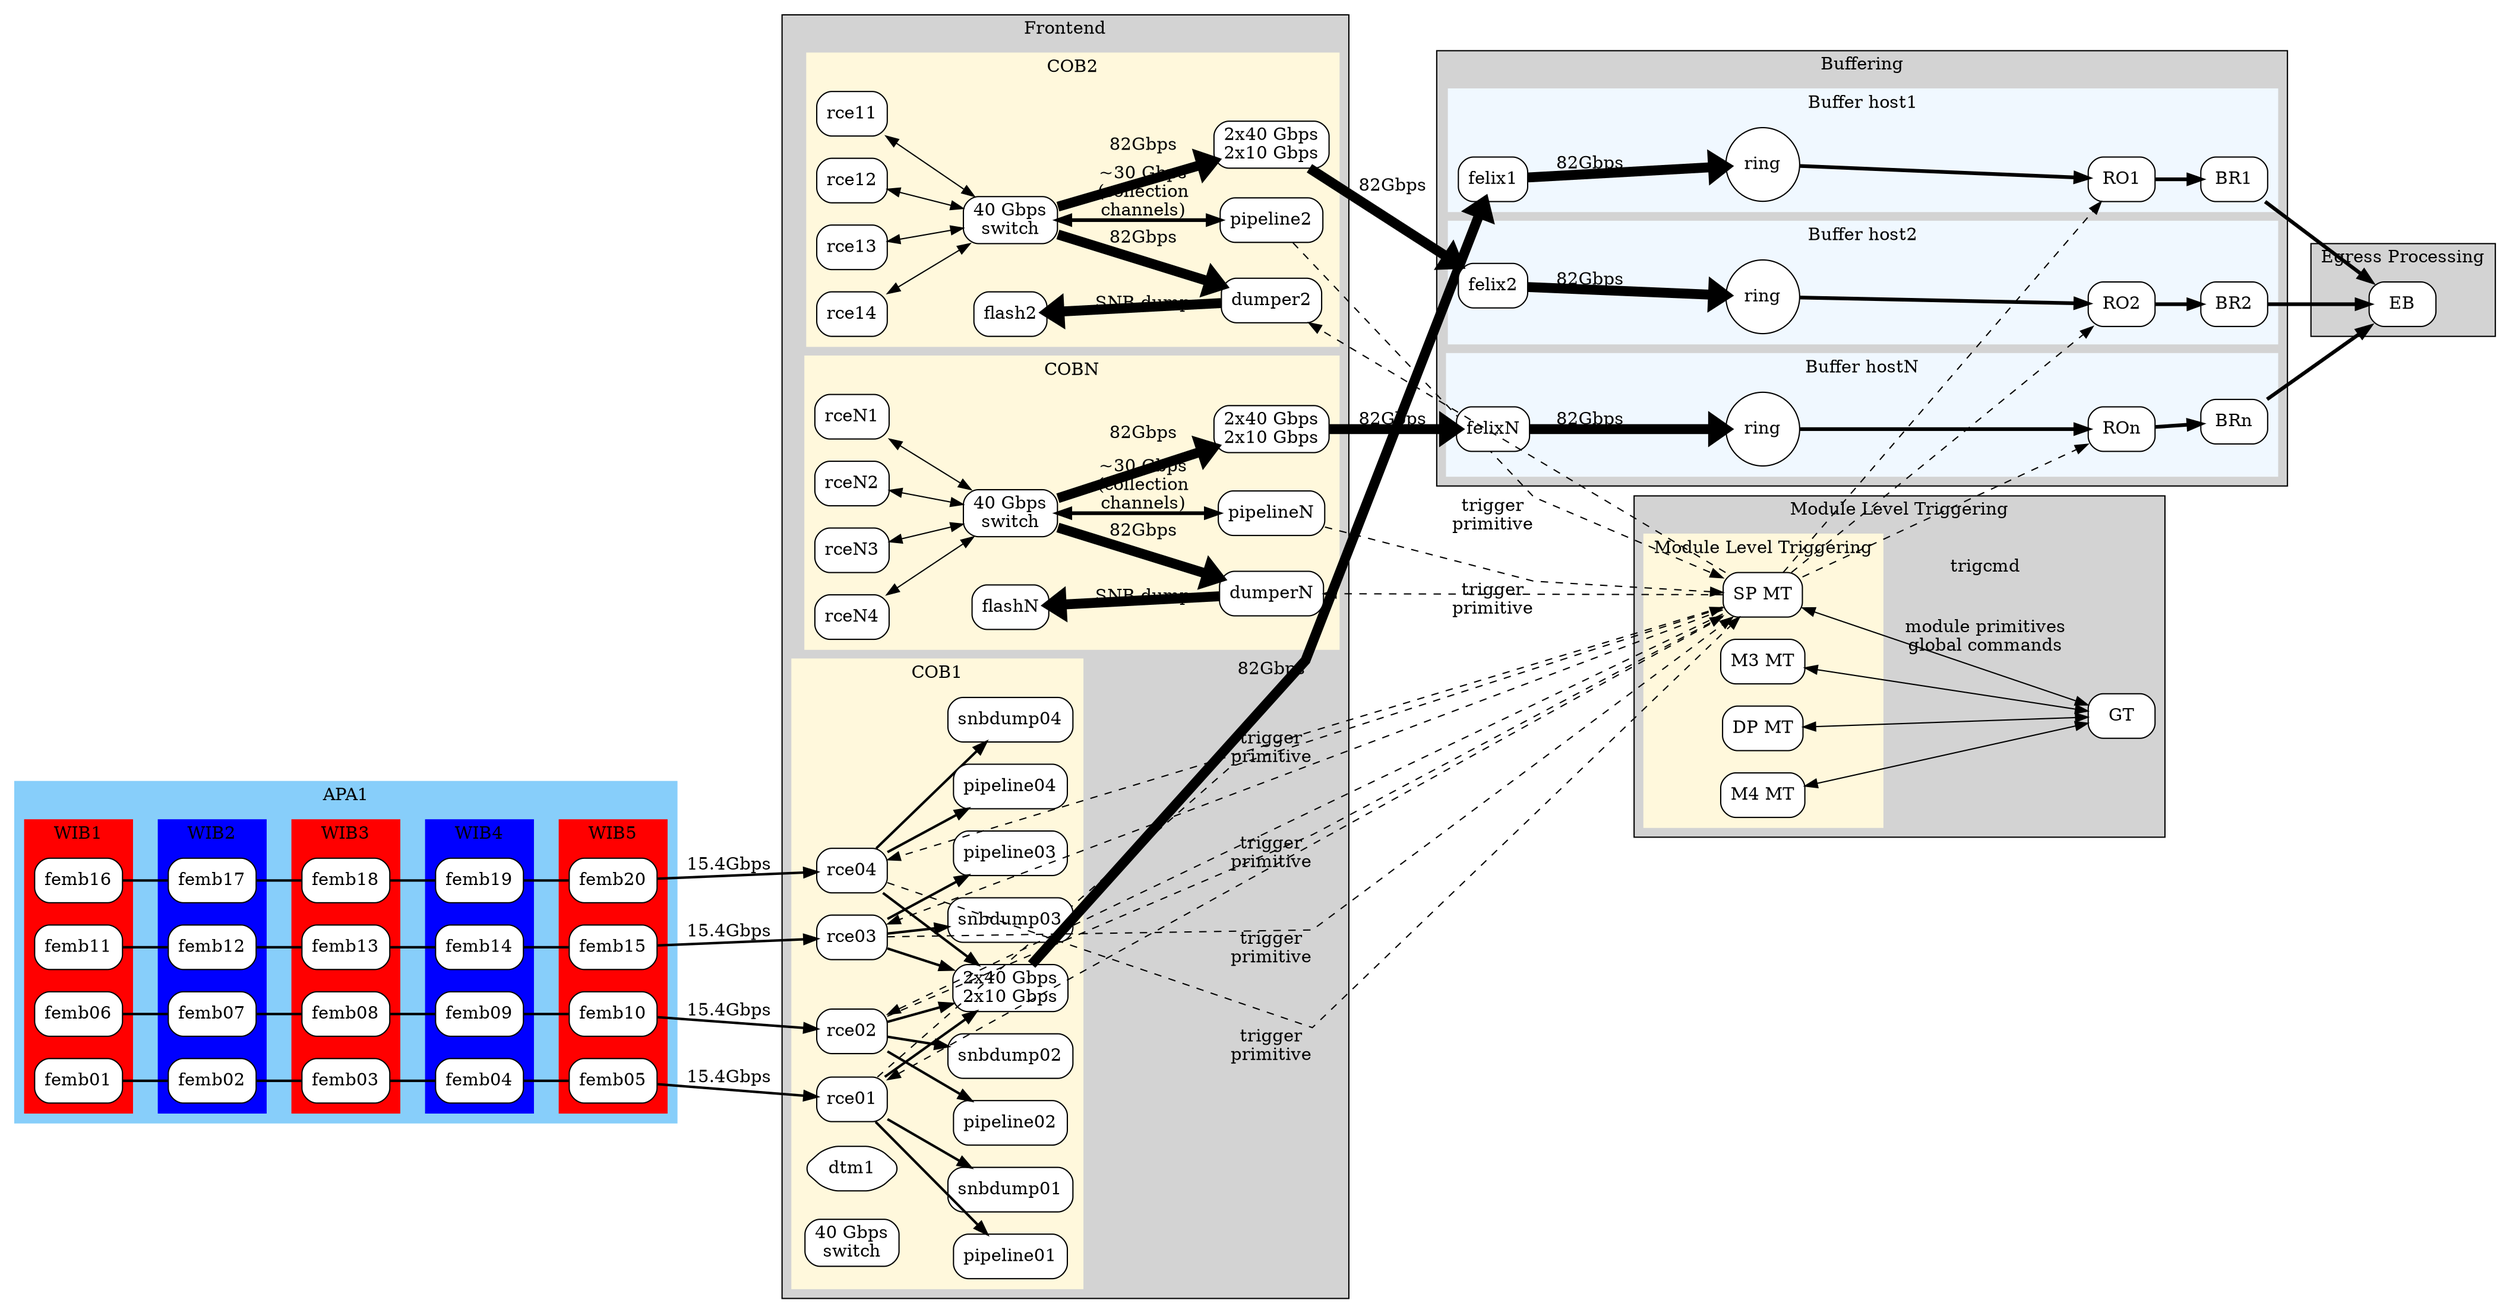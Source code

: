 /*
Make a version of this which is only at the cluster level.
*/

/*
640 channels per RCE
5 FEMB per RCE
4 RCE per COB
1 APA per COB
10 Gbps 
*/
digraph daqhl {
        rankdir=LR;
        node [style="rounded,filled",color=black,shape=box,fillcolor=white];
        graph [style=filled, splines=line];
        //rank = same;

        subgraph cluster_femb {
                label="APA1";
                graph [color=lightskyblue];
                
                subgraph cluster_wib1 {
                        label="WIB1";
                        graph [color=red];
                        femb01;
                        femb06
                        femb11;
                        femb16;
                }
                subgraph cluster_wib2 {
                        label="WIB2";
                        graph [color=blue];
                        femb02;
                        femb07
                        femb12;
                        femb17;
                }
                subgraph cluster_wib3 {
                        label="WIB3";
                        graph [color=red];
                        femb03;
                        femb08
                        femb13;
                        femb18;
                }
                subgraph cluster_wib4 {
                        label="WIB4";
                        graph [color=blue];
                        femb04;
                        femb09
                        femb14;
                        femb19;
                }
                subgraph cluster_wib5 {
                        label="WIB5";
                        graph [color=red];
                        femb05;
                        femb10
                        femb15;
                        femb20;
                }
        }
        
        subgraph cluster_frontend {
                label="Frontend";
                subgraph cluster_cob1 {
                        label="COB1";
                        graph [color=cornsilk];
                        
                        rce01->snbdump01[penwidth=2];
                        rce02->snbdump02[penwidth=2];
                        rce03->snbdump03[penwidth=2];
                        rce04->snbdump04[penwidth=2];

                        // fixme: implicated in trigger processing
                        dtm1[shape=hexagon];
                        

                        uplink1[label="2x40 Gbps\n2x10 Gbps"];
                        switch1[label="40 Gbps\nswitch"];

                        rce01->uplink1[penwidth=2];
                        rce02->uplink1[penwidth=2];
                        rce03->uplink1[penwidth=2];
                        rce04->uplink1[penwidth=2];
                        rce01->pipeline01[penwidth=2];
                        rce02->pipeline02[penwidth=2];
                        rce03->pipeline03[penwidth=2];
                        rce04->pipeline04[penwidth=2];
                }
                subgraph cluster_cob2 {
                        label="COB2";
                        graph [color=cornsilk];
                        edge[dir=both];
                        
                        rce11;
                        rce12;
                        rce13;
                        rce14;
                        uplink2[label="2x40 Gbps\n2x10 Gbps"];
                        switch2[label="40 Gbps\nswitch"];
                        pipeline2;
                        dumper2;
                        flash2;
                        rce11->switch2;
                        rce12->switch2;
                        rce13->switch2;
                        rce14->switch2;
                        switch2->pipeline2[penwidth=3,label="~30 Gbps\n(collection\nchannels)"];
                }
                subgraph cluster_cobN {
                        label="COBN";
                        graph [color=cornsilk];
                        edge[dir=both];
                        
                        rceN1;
                        rceN2;
                        rceN3;
                        rceN4;
                        uplinkN[label="2x40 Gbps\n2x10 Gbps"];
                        switchN[label="40 Gbps\nswitch"];
                        pipelineN;
                        dumperN;
                        flashN;
                        rceN1->switchN;
                        rceN2->switchN;
                        rceN3->switchN;
                        rceN4->switchN;
                        switchN->pipelineN[penwidth=3,label="~30 Gbps\n(collection\nchannels)"];
                }
        }
        subgraph cluster_buffer {
                label="Buffering";
                subgraph cluster_buffer1 {
                        graph [color=aliceblue];
                        label="Buffer host1"
                        felix1;
                        ring1[shape=circle,label="ring"];
                        RO1;
                        BR1;
                        
                }
                subgraph cluster_buffer2 {
                        graph [color=aliceblue];
                        label="Buffer host2"
                        felix2;
                        ring2[shape=circle,label="ring"];
                        RO2;
                        BR2;
                }
                subgraph cluster_bufferN {
                        graph [color=aliceblue];
                        label="Buffer hostN"
                        felixN;
                        ringn[shape=circle,label="ring"];
                        ROn;
                        BRn;
                }
        }

        subgraph cluster_trigger {
                label="Module Level Triggering";
                edge[dir=both];
                GT;
                subgraph cluster_modtrig {
                        graph [color=cornsilk];
                        MT1[label="SP MT"];
                        MT2[label="DP MT"];
                        MT3[label="M3 MT"];
                        MT4[label="M4 MT"];
                }
                MT2->GT;
                MT3->GT;
                MT4->GT;
                MT1->GT[label="module primitives\nglobal commands"];
        }
        subgraph cluster_egress {
                label="Egress Processing";
                EB;
        }


        // data

        edge[penwidth=2];
        femb01->femb02->femb03->femb04->femb05[dir=none];
        femb05->rce01[label="15.4Gbps"];        
        femb06->femb07->femb08->femb09->femb10[dir=none];
        femb10->rce02[label="15.4Gbps"];        
        femb11->femb12->femb13->femb14->femb15[dir=none];
        femb15->rce03[label="15.4Gbps"];        
        femb16->femb17->femb18->femb19->femb20[dir=none];
        femb20->rce04[label="15.4Gbps"];        

        edge[penwidth=8];
        //switch1->uplink1[label="82Gbps"];
        switch2->uplink2[label="82Gbps"];
        switchN->uplinkN[label="82Gbps"];

        //switch1->dumper1[label="82Gbps"];
        switch2->dumper2[label="82Gbps"];
        switchN->dumperN[label="82Gbps"];

        //flash1->dumper1[dir=back,label="SNB dump"];
        flash2->dumper2[dir=back,label="SNB dump"];
        flashN->dumperN[dir=back,label="SNB dump"];

        uplink1->felix1[label="82Gbps"];
        uplink2->felix2[label="82Gbps"];
        uplinkN->felixN[label="82Gbps"];
        
        felix1->ring1[label="82Gbps"];
        felix2->ring2[label="82Gbps"];
        felixN->ringn[label="82Gbps"];

        edge[penwidth=3];
        ring1->RO1->BR1;
        ring2->RO2->BR2;
        ringn->ROn->BRn;
        BR1->EB;
        BR2->EB;
        BRn->EB;

        edge[penwidth=1,style=dashed];
        // fixme: trigger comms go through the switch.
        rce01->MT1[label="trigger\nprimitive",constraint=false];
        rce02->MT1[label="trigger\nprimitive",constraint=false];
        rce03->MT1[label="trigger\nprimitive",constraint=false];
        rce04->MT1[label="trigger\nprimitive",constraint=false];
        pipeline2->MT1[label="trigger\nprimitive",constraint=false];
        pipelineN->MT1[label="trigger\nprimitive",constraint=false];
        //MT1->dumper1[constraint=false];
        MT1->rce01[constraint=false];
        MT1->rce02[constraint=false];
        MT1->rce03[constraint=false];
        MT1->rce04[constraint=false];
        MT1->dumper2[constraint=false];
        MT1->dumperN[constraint=false];
        
        MT1->RO1[label=""];
        MT1->RO2[label=""];
        MT1->ROn[label="trigcmd"];
}
